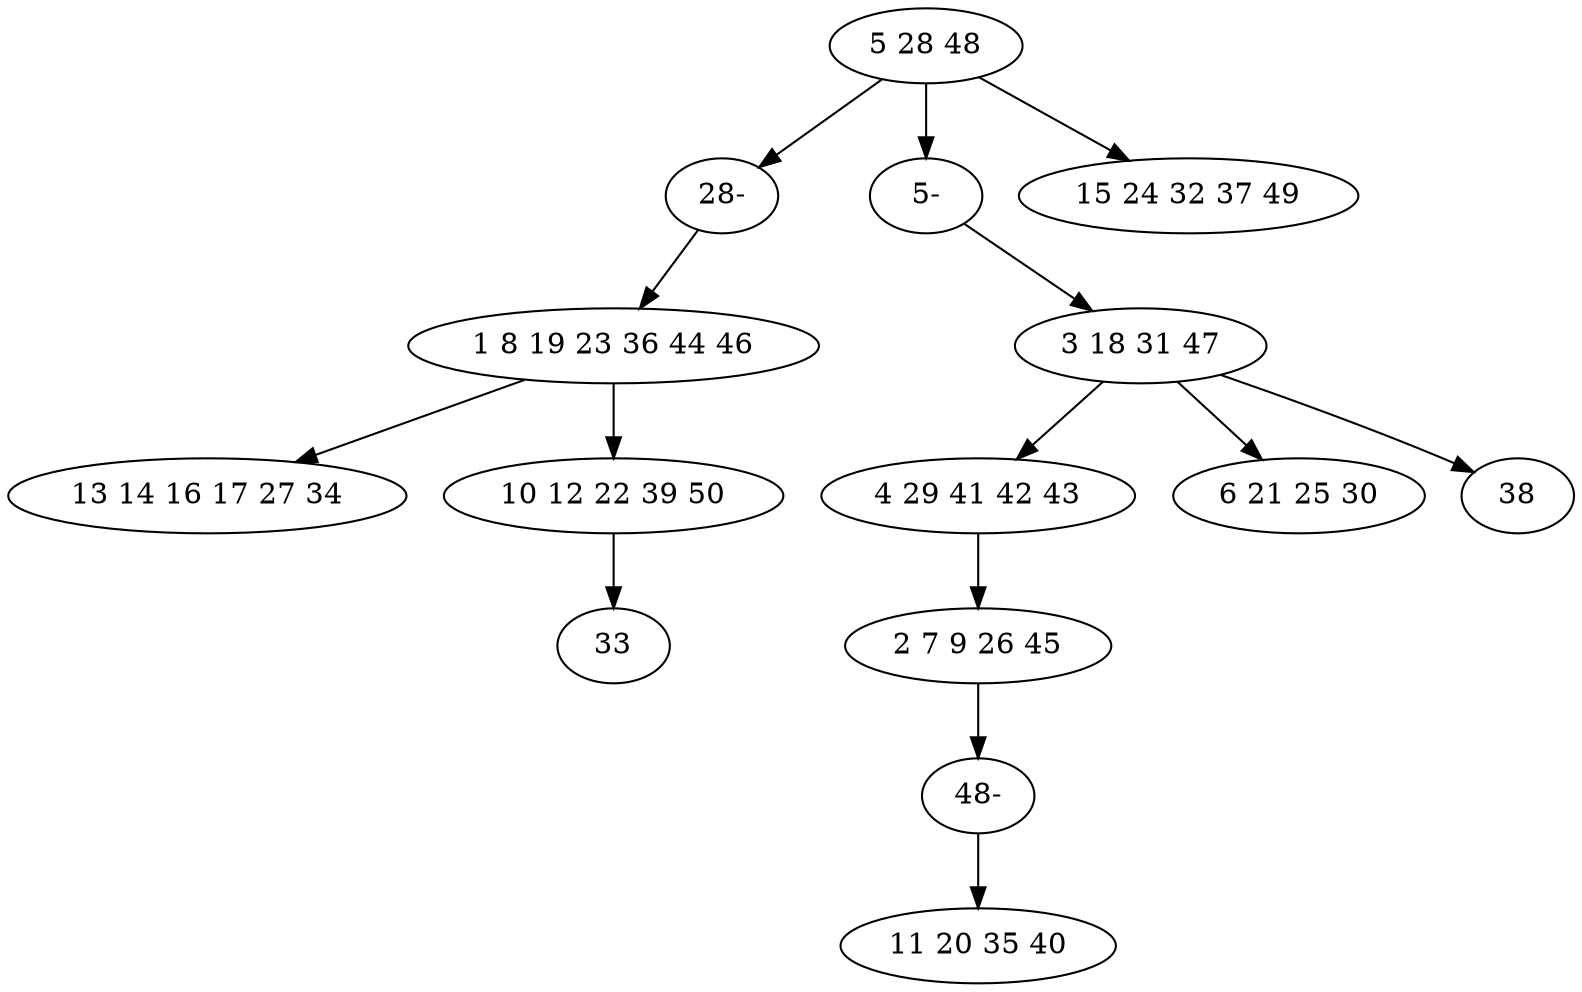 digraph true_tree {
	"0" -> "13"
	"0" -> "12"
	"2" -> "3"
	"0" -> "4"
	"2" -> "5"
	"3" -> "6"
	"2" -> "7"
	"1" -> "8"
	"1" -> "9"
	"9" -> "10"
	"6" -> "14"
	"12" -> "2"
	"13" -> "1"
	"14" -> "11"
	"0" [label="5 28 48"];
	"1" [label="1 8 19 23 36 44 46"];
	"2" [label="3 18 31 47"];
	"3" [label="4 29 41 42 43"];
	"4" [label="15 24 32 37 49"];
	"5" [label="6 21 25 30"];
	"6" [label="2 7 9 26 45"];
	"7" [label="38"];
	"8" [label="13 14 16 17 27 34"];
	"9" [label="10 12 22 39 50"];
	"10" [label="33"];
	"11" [label="11 20 35 40"];
	"12" [label="5-"];
	"13" [label="28-"];
	"14" [label="48-"];
}
